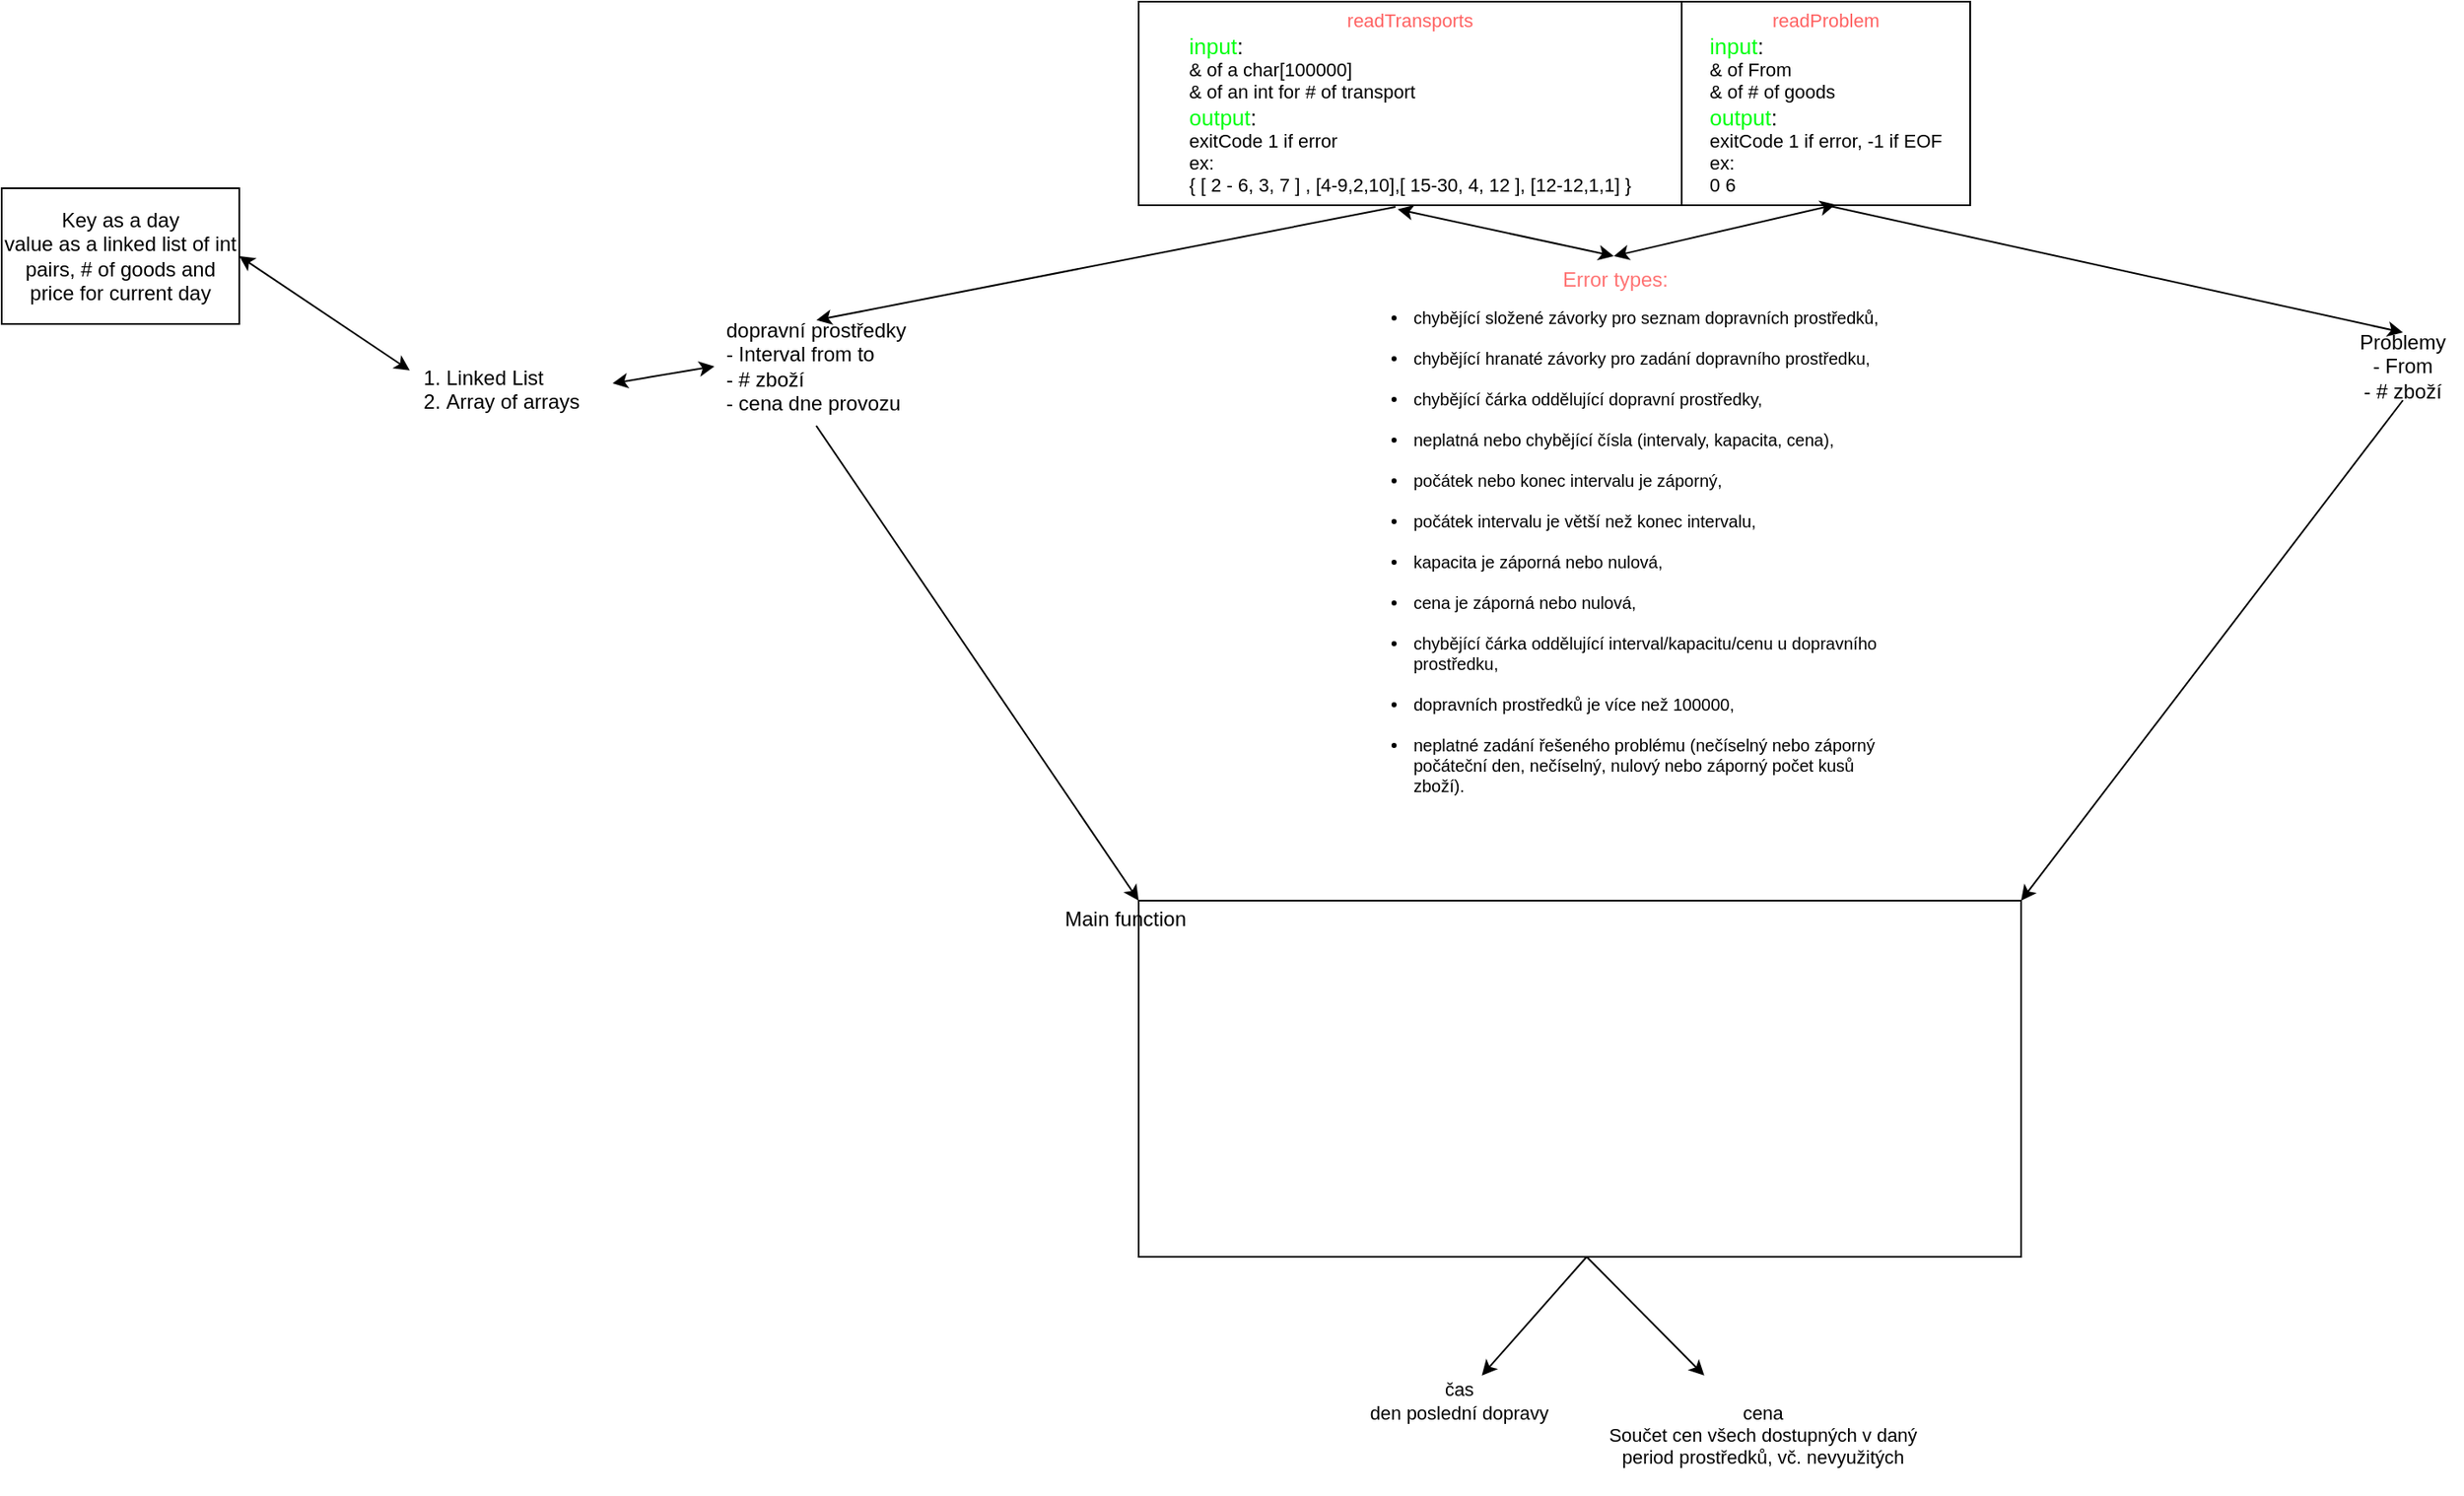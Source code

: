<mxfile version="24.8.4">
  <diagram name="Сторінка-1" id="uSQPeXertIpoC6isZNXC">
    <mxGraphModel dx="2802" dy="1061" grid="1" gridSize="10" guides="1" tooltips="1" connect="1" arrows="1" fold="1" page="1" pageScale="1" pageWidth="827" pageHeight="1169" math="0" shadow="0">
      <root>
        <mxCell id="0" />
        <mxCell id="1" parent="0" />
        <mxCell id="yQrxdBQTwNWFjZo0aZIg-2" value="&lt;div style=&quot;font-size: 11px;&quot;&gt;&lt;font style=&quot;font-size: 11px;&quot;&gt;čas&lt;/font&gt;&lt;/div&gt;&lt;div style=&quot;font-size: 11px;&quot;&gt;&lt;font style=&quot;font-size: 11px;&quot;&gt;den poslední dopravy&lt;br&gt;&lt;/font&gt;&lt;/div&gt;" style="text;html=1;align=center;verticalAlign=middle;whiteSpace=wrap;rounded=0;" vertex="1" parent="1">
          <mxGeometry x="124" y="810" width="130" height="30" as="geometry" />
        </mxCell>
        <mxCell id="yQrxdBQTwNWFjZo0aZIg-3" value="&lt;div style=&quot;font-size: 11px;&quot;&gt;&lt;font style=&quot;font-size: 11px;&quot;&gt;cena&lt;/font&gt;&lt;/div&gt;&lt;div style=&quot;font-size: 11px;&quot;&gt;&lt;font style=&quot;font-size: 11px;&quot;&gt;Součet cen všech dostupných v daný period prostředků, vč. nevyužitých&lt;br&gt;&lt;/font&gt;&lt;/div&gt;" style="text;html=1;align=center;verticalAlign=middle;whiteSpace=wrap;rounded=0;" vertex="1" parent="1">
          <mxGeometry x="260" y="810" width="216" height="70" as="geometry" />
        </mxCell>
        <mxCell id="yQrxdBQTwNWFjZo0aZIg-4" value="" style="endArrow=classic;html=1;rounded=0;" edge="1" parent="1" target="yQrxdBQTwNWFjZo0aZIg-3">
          <mxGeometry width="50" height="50" relative="1" as="geometry">
            <mxPoint x="264" y="740" as="sourcePoint" />
            <mxPoint x="284" y="460" as="targetPoint" />
          </mxGeometry>
        </mxCell>
        <mxCell id="yQrxdBQTwNWFjZo0aZIg-5" value="" style="endArrow=classic;html=1;rounded=0;" edge="1" parent="1" target="yQrxdBQTwNWFjZo0aZIg-2">
          <mxGeometry width="50" height="50" relative="1" as="geometry">
            <mxPoint x="264" y="740" as="sourcePoint" />
            <mxPoint x="264" y="740" as="targetPoint" />
          </mxGeometry>
        </mxCell>
        <mxCell id="yQrxdBQTwNWFjZo0aZIg-7" value="dopravní prostředky&lt;br&gt;&lt;div align=&quot;left&quot;&gt;- Interval from to&lt;br&gt;- # zboží&lt;br&gt;&lt;/div&gt;&lt;div align=&quot;left&quot;&gt;- cena dne provozu&lt;/div&gt;" style="text;html=1;align=center;verticalAlign=middle;whiteSpace=wrap;rounded=0;" vertex="1" parent="1">
          <mxGeometry x="-250" y="180" width="120" height="70" as="geometry" />
        </mxCell>
        <mxCell id="yQrxdBQTwNWFjZo0aZIg-16" value="" style="endArrow=classic;html=1;rounded=0;entryX=0.501;entryY=0.111;entryDx=0;entryDy=0;entryPerimeter=0;exitX=0.473;exitY=1.008;exitDx=0;exitDy=0;exitPerimeter=0;" edge="1" parent="1" source="yQrxdBQTwNWFjZo0aZIg-17" target="yQrxdBQTwNWFjZo0aZIg-7">
          <mxGeometry width="50" height="50" relative="1" as="geometry">
            <mxPoint x="360" y="450" as="sourcePoint" />
            <mxPoint x="410" y="400" as="targetPoint" />
          </mxGeometry>
        </mxCell>
        <mxCell id="yQrxdBQTwNWFjZo0aZIg-18" value="" style="group" vertex="1" connectable="0" parent="1">
          <mxGeometry width="320" height="120" as="geometry" />
        </mxCell>
        <mxCell id="yQrxdBQTwNWFjZo0aZIg-17" value="" style="rounded=0;whiteSpace=wrap;html=1;movable=1;resizable=1;rotatable=1;deletable=1;editable=1;locked=0;connectable=1;" vertex="1" parent="yQrxdBQTwNWFjZo0aZIg-18">
          <mxGeometry width="320" height="120" as="geometry" />
        </mxCell>
        <mxCell id="yQrxdBQTwNWFjZo0aZIg-14" value="&lt;div style=&quot;font-size: 11px;&quot;&gt;&lt;font color=&quot;#ff6161&quot; style=&quot;font-size: 11px;&quot;&gt;readTransports&lt;/font&gt;&lt;/div&gt;&lt;div style=&quot;font-size: 13px;&quot; align=&quot;left&quot;&gt;&lt;font style=&quot;font-size: 13px;&quot;&gt;&lt;font color=&quot;#00ff11&quot;&gt;input&lt;/font&gt;:&lt;/font&gt;&lt;/div&gt;&lt;div style=&quot;font-size: 11px;&quot; align=&quot;left&quot;&gt;&lt;font style=&quot;font-size: 11px;&quot;&gt;&amp;amp; of a char[100000]&lt;/font&gt;&lt;/div&gt;&lt;div style=&quot;font-size: 11px;&quot; align=&quot;left&quot;&gt;&lt;font style=&quot;font-size: 11px;&quot;&gt;&amp;amp; of an int for # of transport&lt;br&gt;&lt;/font&gt;&lt;/div&gt;&lt;div style=&quot;font-size: 13px;&quot; align=&quot;left&quot;&gt;&lt;font style=&quot;font-size: 13px;&quot;&gt;&lt;font color=&quot;#00ff11&quot;&gt;output&lt;/font&gt;:&lt;/font&gt;&lt;/div&gt;&lt;div style=&quot;font-size: 11px;&quot; align=&quot;left&quot;&gt;&lt;font style=&quot;font-size: 11px;&quot;&gt;exitCode 1 if error&lt;br&gt;&lt;/font&gt;&lt;/div&gt;&lt;div style=&quot;font-size: 11px;&quot; align=&quot;left&quot;&gt;&lt;font style=&quot;font-size: 11px;&quot;&gt;ex: &lt;br&gt;{ [ 2 - 6, 3, 7 ] , [4-9,2,10],[ 15-30, 4, 12 ], [12-12,1,1] }&lt;/font&gt;&lt;/div&gt;" style="text;html=1;align=center;verticalAlign=middle;whiteSpace=wrap;rounded=0;movable=1;resizable=1;rotatable=1;deletable=1;editable=1;locked=0;connectable=1;" vertex="1" parent="yQrxdBQTwNWFjZo0aZIg-18">
          <mxGeometry x="10" y="5" width="300" height="110" as="geometry" />
        </mxCell>
        <mxCell id="yQrxdBQTwNWFjZo0aZIg-22" value="" style="group" vertex="1" connectable="0" parent="1">
          <mxGeometry x="320" width="170" height="120" as="geometry" />
        </mxCell>
        <mxCell id="yQrxdBQTwNWFjZo0aZIg-20" value="" style="rounded=0;whiteSpace=wrap;html=1;movable=1;resizable=1;rotatable=1;deletable=1;editable=1;locked=0;connectable=1;" vertex="1" parent="yQrxdBQTwNWFjZo0aZIg-22">
          <mxGeometry width="170" height="120" as="geometry" />
        </mxCell>
        <mxCell id="yQrxdBQTwNWFjZo0aZIg-21" value="&lt;div style=&quot;font-size: 11px;&quot;&gt;&lt;font color=&quot;#ff6161&quot; style=&quot;font-size: 11px;&quot;&gt;readProblem&lt;/font&gt;&lt;/div&gt;&lt;div style=&quot;font-size: 13px;&quot; align=&quot;left&quot;&gt;&lt;font style=&quot;font-size: 13px;&quot;&gt;&lt;font color=&quot;#00ff11&quot;&gt;input&lt;/font&gt;:&lt;/font&gt;&lt;/div&gt;&lt;div style=&quot;font-size: 11px;&quot; align=&quot;left&quot;&gt;&lt;font style=&quot;font-size: 11px;&quot;&gt;&amp;amp; of From&lt;/font&gt;&lt;/div&gt;&lt;div style=&quot;font-size: 11px;&quot; align=&quot;left&quot;&gt;&lt;font style=&quot;font-size: 11px;&quot;&gt;&amp;amp; of # of goods&lt;br&gt;&lt;/font&gt;&lt;/div&gt;&lt;div style=&quot;font-size: 13px;&quot; align=&quot;left&quot;&gt;&lt;font style=&quot;font-size: 13px;&quot;&gt;&lt;font color=&quot;#00ff11&quot;&gt;output&lt;/font&gt;:&lt;/font&gt;&lt;/div&gt;&lt;div style=&quot;font-size: 11px;&quot; align=&quot;left&quot;&gt;&lt;font style=&quot;font-size: 11px;&quot;&gt;exitCode 1 if error, -1 if EOF&lt;br&gt;&lt;/font&gt;&lt;/div&gt;&lt;div style=&quot;font-size: 11px;&quot; align=&quot;left&quot;&gt;&lt;font style=&quot;font-size: 11px;&quot;&gt;ex: &lt;br&gt;&lt;/font&gt;0 6&lt;/div&gt;" style="text;html=1;align=center;verticalAlign=middle;whiteSpace=wrap;rounded=0;movable=1;resizable=1;rotatable=1;deletable=1;editable=1;locked=0;connectable=1;" vertex="1" parent="yQrxdBQTwNWFjZo0aZIg-22">
          <mxGeometry x="10" y="7.5" width="150" height="105" as="geometry" />
        </mxCell>
        <mxCell id="yQrxdBQTwNWFjZo0aZIg-23" value="&lt;div align=&quot;center&quot;&gt;&lt;font color=&quot;#ff7373&quot;&gt;Error types:&lt;/font&gt;&lt;br&gt;&lt;/div&gt; &lt;ul style=&quot;font-size: 10px;&quot;&gt;&lt;li&gt;&lt;font style=&quot;font-size: 10px;&quot;&gt;chybějící složené závorky pro seznam dopravních prostředků,&lt;/font&gt;&lt;/li&gt;&lt;font style=&quot;font-size: 10px;&quot;&gt;&lt;br&gt;&lt;/font&gt; &lt;li&gt;&lt;font style=&quot;font-size: 10px;&quot;&gt;chybějící hranaté závorky pro zadání dopravního prostředku,&lt;/font&gt;&lt;/li&gt;&lt;font style=&quot;font-size: 10px;&quot;&gt;&lt;br&gt;&lt;/font&gt; &lt;li&gt;&lt;font style=&quot;font-size: 10px;&quot;&gt;chybějící čárka oddělující dopravní prostředky,&lt;/font&gt;&lt;/li&gt;&lt;font style=&quot;font-size: 10px;&quot;&gt;&lt;br&gt;&lt;/font&gt; &lt;li&gt;&lt;font style=&quot;font-size: 10px;&quot;&gt;neplatná nebo chybějící čísla (intervaly, kapacita, cena),&lt;/font&gt;&lt;/li&gt;&lt;font style=&quot;font-size: 10px;&quot;&gt;&lt;br&gt;&lt;/font&gt; &lt;li&gt;&lt;font style=&quot;font-size: 10px;&quot;&gt;počátek nebo konec intervalu je záporný,&lt;/font&gt;&lt;/li&gt;&lt;font style=&quot;font-size: 10px;&quot;&gt;&lt;br&gt;&lt;/font&gt; &lt;li&gt;&lt;font style=&quot;font-size: 10px;&quot;&gt;počátek intervalu je větší než konec intervalu,&lt;/font&gt;&lt;/li&gt;&lt;font style=&quot;font-size: 10px;&quot;&gt;&lt;br&gt;&lt;/font&gt; &lt;li&gt;&lt;font style=&quot;font-size: 10px;&quot;&gt;kapacita je záporná nebo nulová,&lt;/font&gt;&lt;/li&gt;&lt;font style=&quot;font-size: 10px;&quot;&gt;&lt;br&gt;&lt;/font&gt; &lt;li&gt;&lt;font style=&quot;font-size: 10px;&quot;&gt;cena je záporná nebo nulová,&lt;/font&gt;&lt;/li&gt;&lt;font style=&quot;font-size: 10px;&quot;&gt;&lt;br&gt;&lt;/font&gt; &lt;li&gt;&lt;font style=&quot;font-size: 10px;&quot;&gt;chybějící čárka oddělující interval/kapacitu/cenu u dopravního prostředku,&lt;/font&gt;&lt;/li&gt;&lt;font style=&quot;font-size: 10px;&quot;&gt;&lt;br&gt;&lt;/font&gt; &lt;li&gt;&lt;font style=&quot;font-size: 10px;&quot;&gt;dopravních prostředků je více než 100000,&lt;/font&gt;&lt;/li&gt;&lt;font style=&quot;font-size: 10px;&quot;&gt;&lt;br&gt;&lt;/font&gt; &lt;li&gt;&lt;font style=&quot;font-size: 10px;&quot;&gt;neplatné zadání řešeného problému (nečíselný nebo záporný počáteční den, nečíselný, nulový nebo záporný počet kusů zboží).&lt;/font&gt;&lt;/li&gt;&lt;font style=&quot;font-size: 10px;&quot;&gt;&lt;br&gt;&lt;/font&gt;&lt;/ul&gt;" style="text;whiteSpace=wrap;html=1;" vertex="1" parent="1">
          <mxGeometry x="120" y="150" width="320" height="300" as="geometry" />
        </mxCell>
        <mxCell id="yQrxdBQTwNWFjZo0aZIg-24" value="" style="endArrow=classic;html=1;rounded=0;exitX=0.5;exitY=1;exitDx=0;exitDy=0;entryX=0;entryY=0;entryDx=0;entryDy=0;" edge="1" parent="1" source="yQrxdBQTwNWFjZo0aZIg-7">
          <mxGeometry width="50" height="50" relative="1" as="geometry">
            <mxPoint x="690" y="450" as="sourcePoint" />
            <mxPoint x="4.547e-13" y="530" as="targetPoint" />
          </mxGeometry>
        </mxCell>
        <mxCell id="yQrxdBQTwNWFjZo0aZIg-25" value="" style="endArrow=classic;html=1;rounded=0;exitX=0.5;exitY=1;exitDx=0;exitDy=0;entryX=0.5;entryY=0;entryDx=0;entryDy=0;" edge="1" parent="1" source="yQrxdBQTwNWFjZo0aZIg-20" target="yQrxdBQTwNWFjZo0aZIg-26">
          <mxGeometry width="50" height="50" relative="1" as="geometry">
            <mxPoint x="440" y="340" as="sourcePoint" />
            <mxPoint x="430" y="190" as="targetPoint" />
          </mxGeometry>
        </mxCell>
        <mxCell id="yQrxdBQTwNWFjZo0aZIg-26" value="Problemy&lt;br&gt;&lt;div&gt;- From&lt;/div&gt;&lt;div&gt;- # zboží&lt;br&gt;&lt;/div&gt;" style="text;html=1;align=center;verticalAlign=middle;whiteSpace=wrap;rounded=0;" vertex="1" parent="1">
          <mxGeometry x="710" y="195" width="70" height="40" as="geometry" />
        </mxCell>
        <mxCell id="yQrxdBQTwNWFjZo0aZIg-27" value="" style="endArrow=classic;html=1;rounded=0;exitX=0.5;exitY=1;exitDx=0;exitDy=0;entryX=1;entryY=0;entryDx=0;entryDy=0;" edge="1" parent="1" source="yQrxdBQTwNWFjZo0aZIg-26">
          <mxGeometry width="50" height="50" relative="1" as="geometry">
            <mxPoint x="440" y="340" as="sourcePoint" />
            <mxPoint x="520" y="530" as="targetPoint" />
          </mxGeometry>
        </mxCell>
        <mxCell id="yQrxdBQTwNWFjZo0aZIg-31" value="" style="endArrow=classic;startArrow=classic;html=1;rounded=0;entryX=0.533;entryY=0.997;entryDx=0;entryDy=0;entryPerimeter=0;exitX=0.5;exitY=0;exitDx=0;exitDy=0;" edge="1" parent="1" source="yQrxdBQTwNWFjZo0aZIg-23" target="yQrxdBQTwNWFjZo0aZIg-20">
          <mxGeometry width="50" height="50" relative="1" as="geometry">
            <mxPoint x="420" y="400" as="sourcePoint" />
            <mxPoint x="470" y="350" as="targetPoint" />
          </mxGeometry>
        </mxCell>
        <mxCell id="yQrxdBQTwNWFjZo0aZIg-32" value="" style="endArrow=classic;startArrow=classic;html=1;rounded=0;entryX=0.477;entryY=1.02;entryDx=0;entryDy=0;entryPerimeter=0;exitX=0.5;exitY=0;exitDx=0;exitDy=0;" edge="1" parent="1" source="yQrxdBQTwNWFjZo0aZIg-23" target="yQrxdBQTwNWFjZo0aZIg-17">
          <mxGeometry width="50" height="50" relative="1" as="geometry">
            <mxPoint x="290" y="160" as="sourcePoint" />
            <mxPoint x="421" y="130" as="targetPoint" />
          </mxGeometry>
        </mxCell>
        <mxCell id="yQrxdBQTwNWFjZo0aZIg-38" value="" style="rounded=0;whiteSpace=wrap;html=1;imageVerticalAlign=top;imageHorizontalAlign=left;imageAspect=1;align=right;labelPosition=left;verticalLabelPosition=top;verticalAlign=bottom;" vertex="1" parent="1">
          <mxGeometry y="530" width="520" height="210" as="geometry" />
        </mxCell>
        <mxCell id="yQrxdBQTwNWFjZo0aZIg-40" value="&lt;div&gt;Main function&lt;br&gt;&lt;/div&gt;" style="text;html=1;align=right;verticalAlign=bottom;whiteSpace=wrap;rounded=0;labelPosition=left;verticalLabelPosition=top;" vertex="1" parent="1">
          <mxGeometry x="30" y="550" width="470" height="170" as="geometry" />
        </mxCell>
        <mxCell id="yQrxdBQTwNWFjZo0aZIg-44" value="&lt;div align=&quot;left&quot;&gt;&lt;ol style=&quot;padding-left: 20px;&quot;&gt;&lt;li&gt;Linked List&lt;br&gt;&lt;/li&gt;&lt;li&gt;Array of arrays&lt;br&gt;&lt;/li&gt;&lt;/ol&gt;&lt;/div&gt;" style="text;strokeColor=none;fillColor=none;html=1;whiteSpace=wrap;verticalAlign=middle;overflow=hidden;align=left;" vertex="1" parent="1">
          <mxGeometry x="-430" y="200" width="120" height="50" as="geometry" />
        </mxCell>
        <mxCell id="yQrxdBQTwNWFjZo0aZIg-45" value="Key as a day&lt;br&gt;value as a linked list of int pairs, # of goods and price for current day" style="rounded=0;whiteSpace=wrap;html=1;" vertex="1" parent="1">
          <mxGeometry x="-670" y="110" width="140" height="80" as="geometry" />
        </mxCell>
        <mxCell id="yQrxdBQTwNWFjZo0aZIg-46" value="" style="endArrow=classic;startArrow=classic;html=1;rounded=0;exitX=1;exitY=0.5;exitDx=0;exitDy=0;entryX=0.004;entryY=0.348;entryDx=0;entryDy=0;entryPerimeter=0;" edge="1" parent="1" source="yQrxdBQTwNWFjZo0aZIg-45" target="yQrxdBQTwNWFjZo0aZIg-44">
          <mxGeometry width="50" height="50" relative="1" as="geometry">
            <mxPoint x="-40" y="360" as="sourcePoint" />
            <mxPoint x="10" y="310" as="targetPoint" />
          </mxGeometry>
        </mxCell>
        <mxCell id="yQrxdBQTwNWFjZo0aZIg-47" value="" style="endArrow=classic;startArrow=classic;html=1;rounded=0;exitX=1;exitY=0.5;exitDx=0;exitDy=0;entryX=0;entryY=0.5;entryDx=0;entryDy=0;" edge="1" parent="1" source="yQrxdBQTwNWFjZo0aZIg-44" target="yQrxdBQTwNWFjZo0aZIg-7">
          <mxGeometry width="50" height="50" relative="1" as="geometry">
            <mxPoint x="-40" y="360" as="sourcePoint" />
            <mxPoint x="10" y="310" as="targetPoint" />
          </mxGeometry>
        </mxCell>
      </root>
    </mxGraphModel>
  </diagram>
</mxfile>
